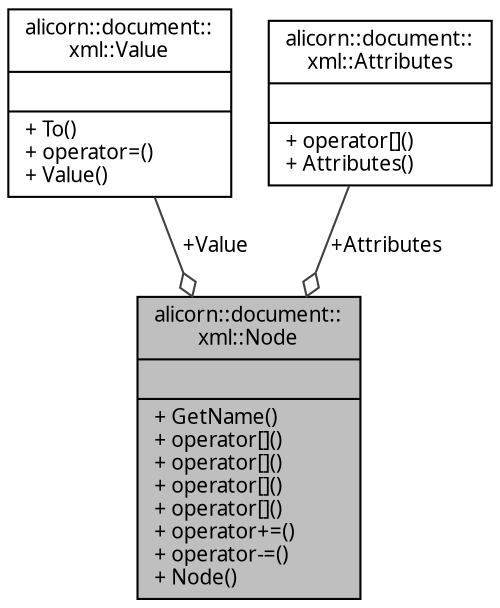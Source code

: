 digraph "alicorn::document::xml::Node"
{
 // INTERACTIVE_SVG=YES
  edge [fontname="Verdana",fontsize="10",labelfontname="Verdana",labelfontsize="10"];
  node [fontname="Verdana",fontsize="10",shape=record];
  Node1 [label="{alicorn::document::\lxml::Node\n||+ GetName()\l+ operator[]()\l+ operator[]()\l+ operator[]()\l+ operator[]()\l+ operator+=()\l+ operator-=()\l+ Node()\l}",height=0.2,width=0.4,color="black", fillcolor="grey75", style="filled", fontcolor="black"];
  Node2 -> Node1 [color="grey25",fontsize="10",style="solid",label=" +Value" ,arrowhead="odiamond",fontname="Verdana"];
  Node2 [label="{alicorn::document::\lxml::Value\n||+ To()\l+ operator=()\l+ Value()\l}",height=0.2,width=0.4,color="black", fillcolor="white", style="filled",URL="$a00142.html",tooltip="Класс входит в Проект Document   Вспомогательный класс для доступа к значению узла. "];
  Node3 -> Node1 [color="grey25",fontsize="10",style="solid",label=" +Attributes" ,arrowhead="odiamond",fontname="Verdana"];
  Node3 [label="{alicorn::document::\lxml::Attributes\n||+ operator[]()\l+ Attributes()\l}",height=0.2,width=0.4,color="black", fillcolor="white", style="filled",URL="$a00067.html",tooltip="Класс входит в Проект Document   Вспомогательный класс для доступа к списку атрибутов узла документа ..."];
}
